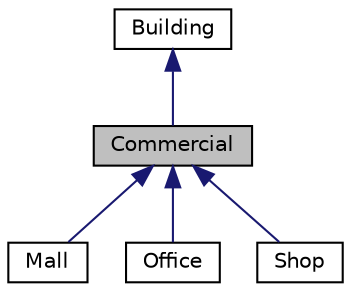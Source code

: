 digraph "Commercial"
{
 // LATEX_PDF_SIZE
  edge [fontname="Helvetica",fontsize="10",labelfontname="Helvetica",labelfontsize="10"];
  node [fontname="Helvetica",fontsize="10",shape=record];
  Node1 [label="Commercial",height=0.2,width=0.4,color="black", fillcolor="grey75", style="filled", fontcolor="black",tooltip="Represents a commercial building, with attributes for entertainment and employment ratings."];
  Node2 -> Node1 [dir="back",color="midnightblue",fontsize="10",style="solid",fontname="Helvetica"];
  Node2 [label="Building",height=0.2,width=0.4,color="black", fillcolor="white", style="filled",URL="$classBuilding.html",tooltip="Abstract base class representing a building with facilities, citizens, and utilities."];
  Node1 -> Node3 [dir="back",color="midnightblue",fontsize="10",style="solid",fontname="Helvetica"];
  Node3 [label="Mall",height=0.2,width=0.4,color="black", fillcolor="white", style="filled",URL="$classMall.html",tooltip="Represents a mall that provides commercial services."];
  Node1 -> Node4 [dir="back",color="midnightblue",fontsize="10",style="solid",fontname="Helvetica"];
  Node4 [label="Office",height=0.2,width=0.4,color="black", fillcolor="white", style="filled",URL="$classOffice.html",tooltip="Represents an office building, which is a type of commercial property."];
  Node1 -> Node5 [dir="back",color="midnightblue",fontsize="10",style="solid",fontname="Helvetica"];
  Node5 [label="Shop",height=0.2,width=0.4,color="black", fillcolor="white", style="filled",URL="$classShop.html",tooltip="Represents a shop in the city, derived from the Commercial class."];
}

